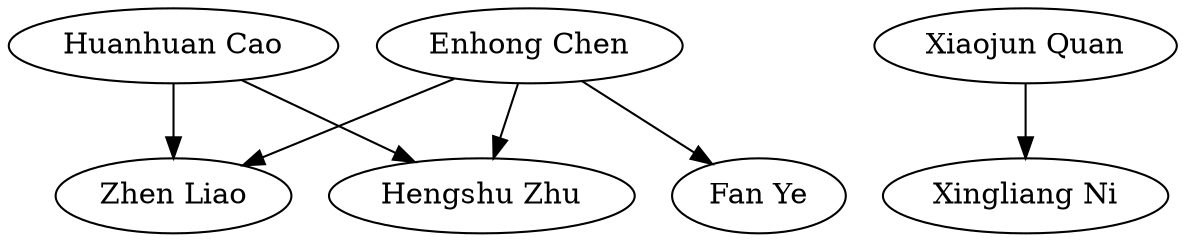 strict digraph G{
"Huanhuan Cao" -> "Hengshu Zhu"
"Enhong Chen" -> "Hengshu Zhu"
"Xiaojun Quan" -> "Xingliang Ni"
"Enhong Chen" -> "Fan Ye"
"Enhong Chen" -> "Zhen Liao"
"Huanhuan Cao" -> "Zhen Liao"
}